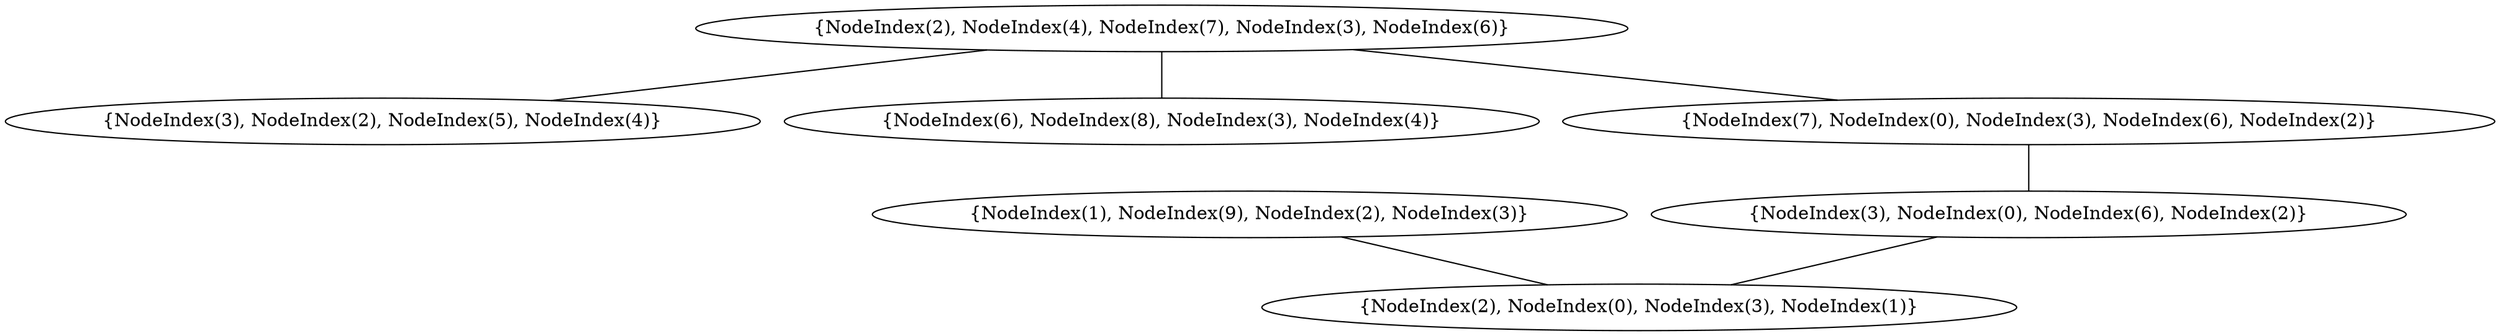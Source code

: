 graph {
    0 [ label = "{NodeIndex(2), NodeIndex(0), NodeIndex(3), NodeIndex(1)}" ]
    1 [ label = "{NodeIndex(1), NodeIndex(9), NodeIndex(2), NodeIndex(3)}" ]
    2 [ label = "{NodeIndex(3), NodeIndex(2), NodeIndex(5), NodeIndex(4)}" ]
    3 [ label = "{NodeIndex(3), NodeIndex(0), NodeIndex(6), NodeIndex(2)}" ]
    4 [ label = "{NodeIndex(6), NodeIndex(8), NodeIndex(3), NodeIndex(4)}" ]
    5 [ label = "{NodeIndex(7), NodeIndex(0), NodeIndex(3), NodeIndex(6), NodeIndex(2)}" ]
    6 [ label = "{NodeIndex(2), NodeIndex(4), NodeIndex(7), NodeIndex(3), NodeIndex(6)}" ]
    1 -- 0 [ ]
    5 -- 3 [ ]
    6 -- 5 [ ]
    6 -- 4 [ ]
    3 -- 0 [ ]
    6 -- 2 [ ]
}

